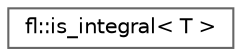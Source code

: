 digraph "Graphical Class Hierarchy"
{
 // INTERACTIVE_SVG=YES
 // LATEX_PDF_SIZE
  bgcolor="transparent";
  edge [fontname=Helvetica,fontsize=10,labelfontname=Helvetica,labelfontsize=10];
  node [fontname=Helvetica,fontsize=10,shape=box,height=0.2,width=0.4];
  rankdir="LR";
  Node0 [id="Node000000",label="fl::is_integral\< T \>",height=0.2,width=0.4,color="grey40", fillcolor="white", style="filled",URL="$dc/d4e/structfl_1_1is__integral.html",tooltip=" "];
}
